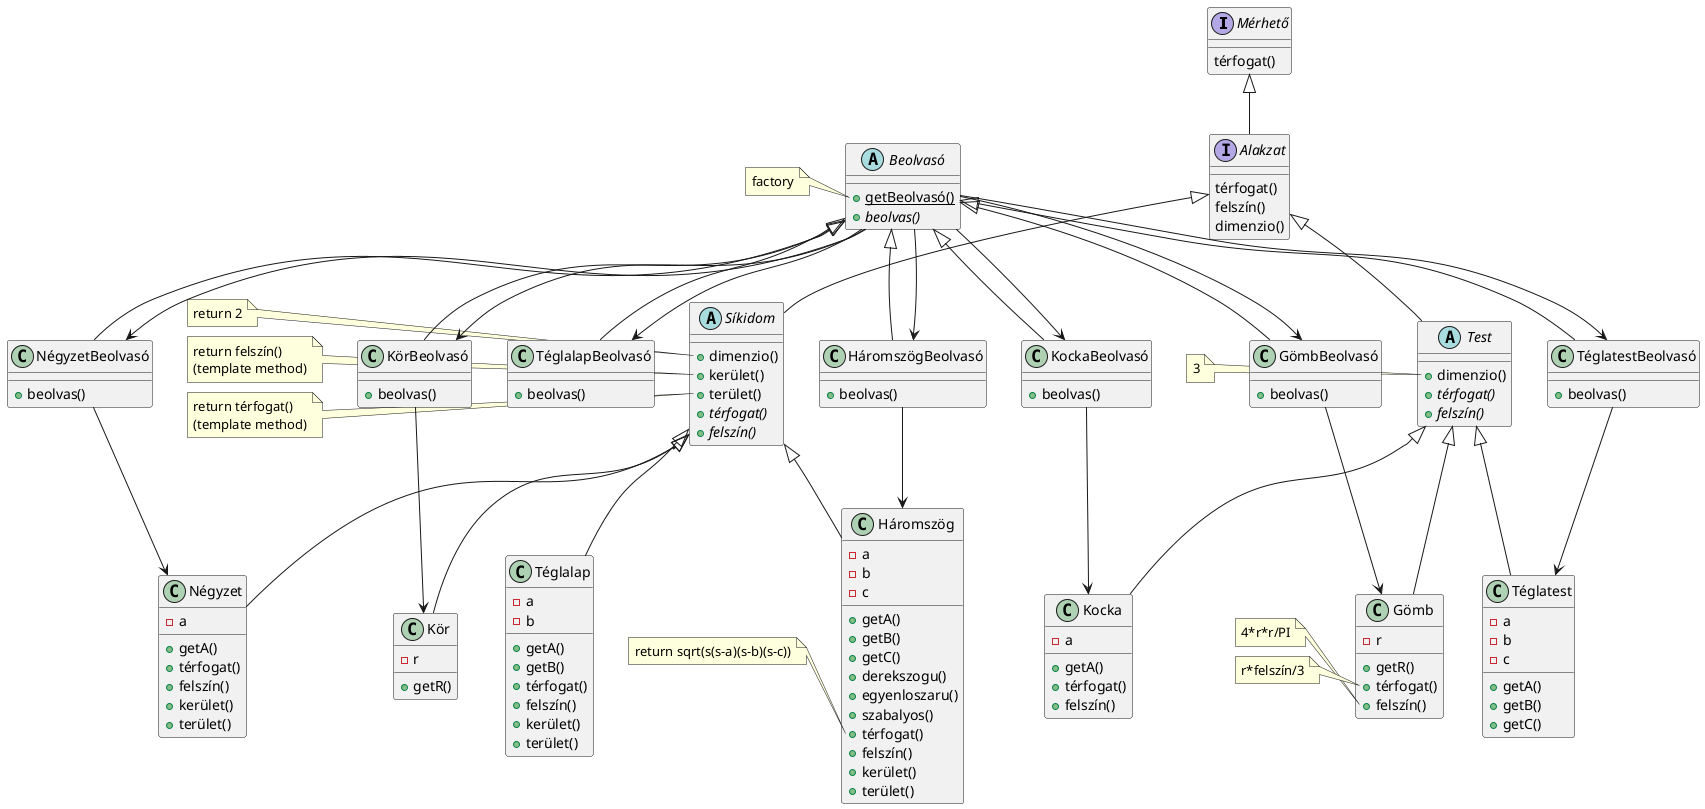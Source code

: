 @startuml
'https://plantuml.com/class-diagram

interface Mérhető {
    térfogat()
}

interface Alakzat {
    térfogat()
    felszín()
    dimenzio()
}

Mérhető <|-- Alakzat


abstract class Síkidom {
    + dimenzio()
    + kerület()
    + terület()
    + {abstract} térfogat()
    + {abstract} felszín()
}
note left of Síkidom::dimenzio()
    return 2
end note
note left of Síkidom::kerület()
    return felszín()
    (template method)
end note
note left of Síkidom::terület()
    return térfogat()
    (template method)
end note

Alakzat <|-- Síkidom

abstract class Test {
    + dimenzio()
    + {abstract} térfogat()
    + {abstract} felszín()
}
note left of Test::dimenzio()
    3
end note

Alakzat <|-- Test



class Gömb {
    - r
    + getR()
    + térfogat()
    + felszín()
}

note left of Gömb::felszín
    4*r*r/PI
end note
note left of Gömb::térfogat
    r*felszín/3
end note

Test <|-- Gömb

class Téglatest {
    - a
    - b
    - c
    + getA()
    + getB()
    + getC()
}

Test <|-- Téglatest

class Kocka {
    - a
    + getA()
    + térfogat()
    + felszín()
}

Test <|-- Kocka

class Kör {
    - r
    + getR()
}

Síkidom <|-- Kör

class Téglalap {
    - a
    - b
    + getA()
    + getB()
    + térfogat()
    + felszín()
    + kerület()
    + terület()
}

Síkidom <|-- Téglalap

class Négyzet {
    - a
    + getA()
    + térfogat()
    + felszín()
    + kerület()
    + terület()
}

Síkidom <|-- Négyzet

class Háromszög {
    - a
    - b
    - c
    + getA()
    + getB()
    + getC()
    + derekszogu()
    + egyenloszaru()
    + szabalyos()
    + térfogat()
    + felszín()
    + kerület()
    + terület()
}

Síkidom <|-- Háromszög
note left of Háromszög::térfogat()
    return sqrt(s(s-a)(s-b)(s-c))
end note


abstract class Beolvasó {
    + {static} getBeolvasó()
    + {abstract} beolvas()
}


note left of Beolvasó::getBeolvasó()
    factory
end note

class KockaBeolvasó {
    + beolvas()
}
Beolvasó <|-- KockaBeolvasó
Beolvasó --> KockaBeolvasó
KockaBeolvasó --> Kocka
class TéglatestBeolvasó {
   + beolvas()
}
Beolvasó <|-- TéglatestBeolvasó
Beolvasó --> TéglatestBeolvasó
TéglatestBeolvasó --> Téglatest
class GömbBeolvasó {
   + beolvas()
}
Beolvasó <|-- GömbBeolvasó
Beolvasó --> GömbBeolvasó
GömbBeolvasó --> Gömb
class NégyzetBeolvasó {
   + beolvas()
}
Beolvasó <|-- NégyzetBeolvasó
Beolvasó --> NégyzetBeolvasó
NégyzetBeolvasó --> Négyzet
class HáromszögBeolvasó {
   + beolvas()
}
Beolvasó <|-- HáromszögBeolvasó
Beolvasó --> HáromszögBeolvasó
HáromszögBeolvasó --> Háromszög
class TéglalapBeolvasó {
   + beolvas()
}
Beolvasó <|-- TéglalapBeolvasó
Beolvasó --> TéglalapBeolvasó
class KörBeolvasó {
   + beolvas()
}
Beolvasó <|-- KörBeolvasó
Beolvasó --> KörBeolvasó
KörBeolvasó --> Kör

/'
Mérhető --|> Comparable
'/
/'
class AlakzatComparator
AlakzatComparator --|> Comparator
AlakzatComparator --> Alakzat
'/
@enduml
